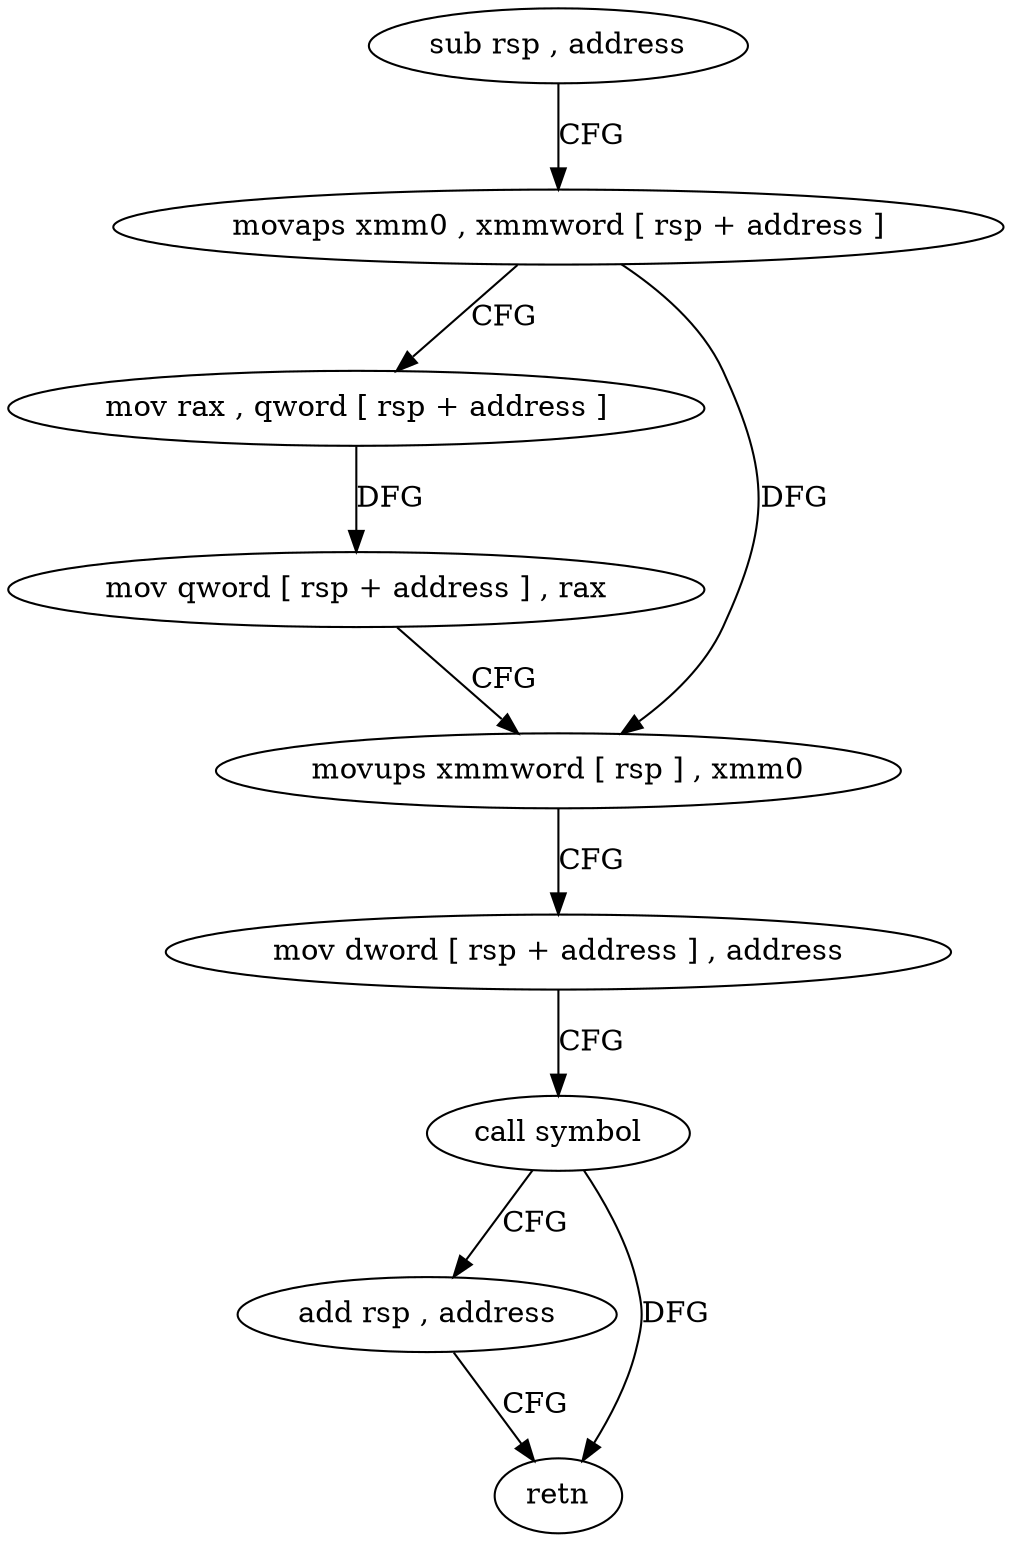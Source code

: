 digraph "func" {
"4221440" [label = "sub rsp , address" ]
"4221444" [label = "movaps xmm0 , xmmword [ rsp + address ]" ]
"4221449" [label = "mov rax , qword [ rsp + address ]" ]
"4221454" [label = "mov qword [ rsp + address ] , rax" ]
"4221459" [label = "movups xmmword [ rsp ] , xmm0" ]
"4221463" [label = "mov dword [ rsp + address ] , address" ]
"4221471" [label = "call symbol" ]
"4221476" [label = "add rsp , address" ]
"4221480" [label = "retn" ]
"4221440" -> "4221444" [ label = "CFG" ]
"4221444" -> "4221449" [ label = "CFG" ]
"4221444" -> "4221459" [ label = "DFG" ]
"4221449" -> "4221454" [ label = "DFG" ]
"4221454" -> "4221459" [ label = "CFG" ]
"4221459" -> "4221463" [ label = "CFG" ]
"4221463" -> "4221471" [ label = "CFG" ]
"4221471" -> "4221476" [ label = "CFG" ]
"4221471" -> "4221480" [ label = "DFG" ]
"4221476" -> "4221480" [ label = "CFG" ]
}
